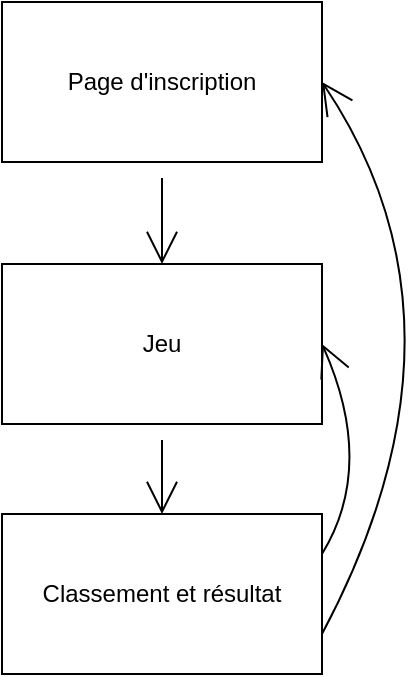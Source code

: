 <mxfile version="17.4.0" type="device"><diagram id="pGoqQMJbAe5r5_JMc6Ze" name="Page-1"><mxGraphModel dx="1246" dy="541" grid="0" gridSize="10" guides="1" tooltips="1" connect="1" arrows="1" fold="1" page="0" pageScale="1" pageWidth="827" pageHeight="1169" math="0" shadow="0"><root><mxCell id="0"/><mxCell id="1" parent="0"/><mxCell id="45WwtUus9sbmW2vjf926-4" style="edgeStyle=none;curved=1;rounded=0;orthogonalLoop=1;jettySize=auto;html=1;entryX=0.5;entryY=0;entryDx=0;entryDy=0;endArrow=open;startSize=14;endSize=14;sourcePerimeterSpacing=8;targetPerimeterSpacing=8;" edge="1" parent="1" source="45WwtUus9sbmW2vjf926-1" target="45WwtUus9sbmW2vjf926-2"><mxGeometry relative="1" as="geometry"/></mxCell><mxCell id="45WwtUus9sbmW2vjf926-1" value="Page d'inscription" style="rounded=0;whiteSpace=wrap;html=1;hachureGap=4;" vertex="1" parent="1"><mxGeometry x="102" y="149" width="160" height="80" as="geometry"/></mxCell><mxCell id="45WwtUus9sbmW2vjf926-5" style="edgeStyle=none;curved=1;rounded=0;orthogonalLoop=1;jettySize=auto;html=1;entryX=0.5;entryY=0;entryDx=0;entryDy=0;endArrow=open;startSize=14;endSize=14;sourcePerimeterSpacing=8;targetPerimeterSpacing=8;" edge="1" parent="1" source="45WwtUus9sbmW2vjf926-2" target="45WwtUus9sbmW2vjf926-3"><mxGeometry relative="1" as="geometry"/></mxCell><mxCell id="45WwtUus9sbmW2vjf926-2" value="Jeu" style="rounded=0;whiteSpace=wrap;html=1;hachureGap=4;" vertex="1" parent="1"><mxGeometry x="102" y="280" width="160" height="80" as="geometry"/></mxCell><mxCell id="45WwtUus9sbmW2vjf926-6" style="edgeStyle=none;curved=1;rounded=0;orthogonalLoop=1;jettySize=auto;html=1;entryX=1;entryY=0.5;entryDx=0;entryDy=0;endArrow=open;startSize=14;endSize=14;sourcePerimeterSpacing=8;targetPerimeterSpacing=8;exitX=1;exitY=0.25;exitDx=0;exitDy=0;" edge="1" parent="1" source="45WwtUus9sbmW2vjf926-3" target="45WwtUus9sbmW2vjf926-2"><mxGeometry relative="1" as="geometry"><Array as="points"><mxPoint x="289" y="381"/></Array></mxGeometry></mxCell><mxCell id="45WwtUus9sbmW2vjf926-7" style="edgeStyle=none;curved=1;rounded=0;orthogonalLoop=1;jettySize=auto;html=1;entryX=1;entryY=0.5;entryDx=0;entryDy=0;endArrow=open;startSize=14;endSize=14;sourcePerimeterSpacing=8;targetPerimeterSpacing=8;exitX=1;exitY=0.75;exitDx=0;exitDy=0;" edge="1" parent="1" source="45WwtUus9sbmW2vjf926-3" target="45WwtUus9sbmW2vjf926-1"><mxGeometry relative="1" as="geometry"><Array as="points"><mxPoint x="344" y="311"/></Array></mxGeometry></mxCell><mxCell id="45WwtUus9sbmW2vjf926-3" value="Classement et résultat" style="rounded=0;whiteSpace=wrap;html=1;hachureGap=4;" vertex="1" parent="1"><mxGeometry x="102" y="405" width="160" height="80" as="geometry"/></mxCell></root></mxGraphModel></diagram></mxfile>